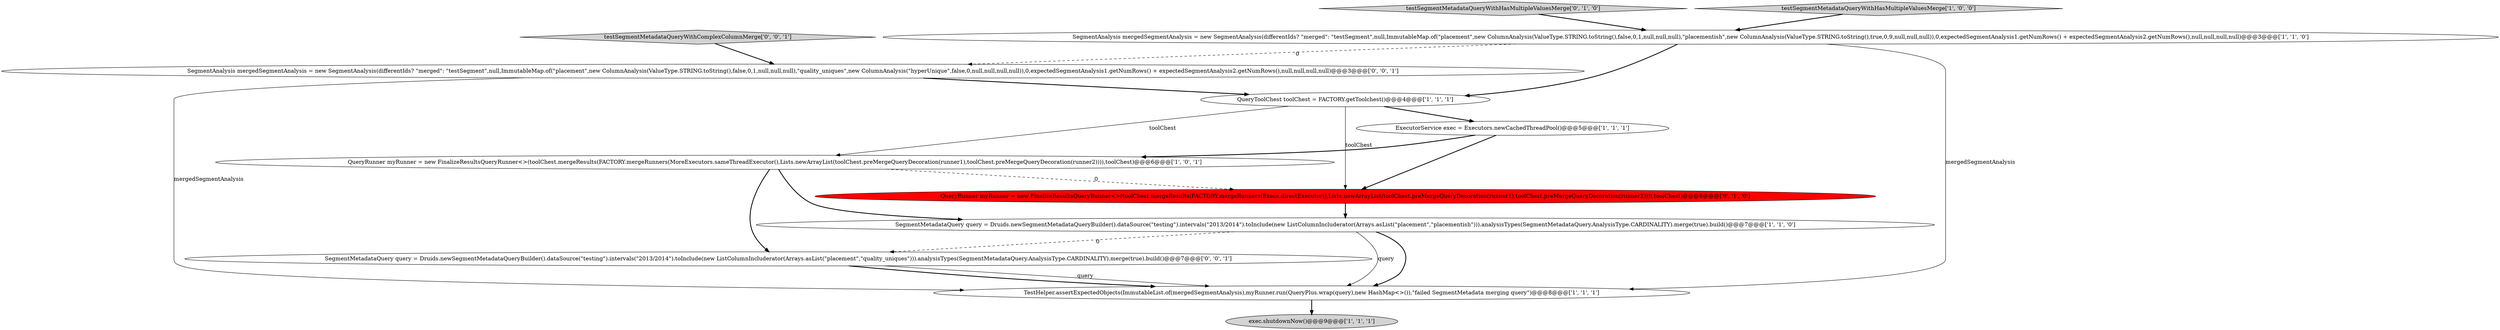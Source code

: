 digraph {
0 [style = filled, label = "exec.shutdownNow()@@@9@@@['1', '1', '1']", fillcolor = lightgray, shape = ellipse image = "AAA0AAABBB1BBB"];
11 [style = filled, label = "SegmentAnalysis mergedSegmentAnalysis = new SegmentAnalysis(differentIds? \"merged\": \"testSegment\",null,ImmutableMap.of(\"placement\",new ColumnAnalysis(ValueType.STRING.toString(),false,0,1,null,null,null),\"quality_uniques\",new ColumnAnalysis(\"hyperUnique\",false,0,null,null,null,null)),0,expectedSegmentAnalysis1.getNumRows() + expectedSegmentAnalysis2.getNumRows(),null,null,null,null)@@@3@@@['0', '0', '1']", fillcolor = white, shape = ellipse image = "AAA0AAABBB3BBB"];
1 [style = filled, label = "TestHelper.assertExpectedObjects(ImmutableList.of(mergedSegmentAnalysis),myRunner.run(QueryPlus.wrap(query),new HashMap<>()),\"failed SegmentMetadata merging query\")@@@8@@@['1', '1', '1']", fillcolor = white, shape = ellipse image = "AAA0AAABBB1BBB"];
7 [style = filled, label = "QueryToolChest toolChest = FACTORY.getToolchest()@@@4@@@['1', '1', '1']", fillcolor = white, shape = ellipse image = "AAA0AAABBB1BBB"];
4 [style = filled, label = "QueryRunner myRunner = new FinalizeResultsQueryRunner<>(toolChest.mergeResults(FACTORY.mergeRunners(MoreExecutors.sameThreadExecutor(),Lists.newArrayList(toolChest.preMergeQueryDecoration(runner1),toolChest.preMergeQueryDecoration(runner2)))),toolChest)@@@6@@@['1', '0', '1']", fillcolor = white, shape = ellipse image = "AAA0AAABBB1BBB"];
6 [style = filled, label = "SegmentAnalysis mergedSegmentAnalysis = new SegmentAnalysis(differentIds? \"merged\": \"testSegment\",null,ImmutableMap.of(\"placement\",new ColumnAnalysis(ValueType.STRING.toString(),false,0,1,null,null,null),\"placementish\",new ColumnAnalysis(ValueType.STRING.toString(),true,0,9,null,null,null)),0,expectedSegmentAnalysis1.getNumRows() + expectedSegmentAnalysis2.getNumRows(),null,null,null,null)@@@3@@@['1', '1', '0']", fillcolor = white, shape = ellipse image = "AAA0AAABBB1BBB"];
12 [style = filled, label = "SegmentMetadataQuery query = Druids.newSegmentMetadataQueryBuilder().dataSource(\"testing\").intervals(\"2013/2014\").toInclude(new ListColumnIncluderator(Arrays.asList(\"placement\",\"quality_uniques\"))).analysisTypes(SegmentMetadataQuery.AnalysisType.CARDINALITY).merge(true).build()@@@7@@@['0', '0', '1']", fillcolor = white, shape = ellipse image = "AAA0AAABBB3BBB"];
9 [style = filled, label = "testSegmentMetadataQueryWithHasMultipleValuesMerge['0', '1', '0']", fillcolor = lightgray, shape = diamond image = "AAA0AAABBB2BBB"];
10 [style = filled, label = "testSegmentMetadataQueryWithComplexColumnMerge['0', '0', '1']", fillcolor = lightgray, shape = diamond image = "AAA0AAABBB3BBB"];
3 [style = filled, label = "SegmentMetadataQuery query = Druids.newSegmentMetadataQueryBuilder().dataSource(\"testing\").intervals(\"2013/2014\").toInclude(new ListColumnIncluderator(Arrays.asList(\"placement\",\"placementish\"))).analysisTypes(SegmentMetadataQuery.AnalysisType.CARDINALITY).merge(true).build()@@@7@@@['1', '1', '0']", fillcolor = white, shape = ellipse image = "AAA0AAABBB1BBB"];
8 [style = filled, label = "QueryRunner myRunner = new FinalizeResultsQueryRunner<>(toolChest.mergeResults(FACTORY.mergeRunners(Execs.directExecutor(),Lists.newArrayList(toolChest.preMergeQueryDecoration(runner1),toolChest.preMergeQueryDecoration(runner2)))),toolChest)@@@6@@@['0', '1', '0']", fillcolor = red, shape = ellipse image = "AAA1AAABBB2BBB"];
5 [style = filled, label = "ExecutorService exec = Executors.newCachedThreadPool()@@@5@@@['1', '1', '1']", fillcolor = white, shape = ellipse image = "AAA0AAABBB1BBB"];
2 [style = filled, label = "testSegmentMetadataQueryWithHasMultipleValuesMerge['1', '0', '0']", fillcolor = lightgray, shape = diamond image = "AAA0AAABBB1BBB"];
4->3 [style = bold, label=""];
5->8 [style = bold, label=""];
6->1 [style = solid, label="mergedSegmentAnalysis"];
7->8 [style = solid, label="toolChest"];
3->1 [style = bold, label=""];
2->6 [style = bold, label=""];
12->1 [style = solid, label="query"];
8->3 [style = bold, label=""];
6->11 [style = dashed, label="0"];
11->1 [style = solid, label="mergedSegmentAnalysis"];
7->4 [style = solid, label="toolChest"];
1->0 [style = bold, label=""];
12->1 [style = bold, label=""];
9->6 [style = bold, label=""];
7->5 [style = bold, label=""];
10->11 [style = bold, label=""];
3->12 [style = dashed, label="0"];
5->4 [style = bold, label=""];
4->8 [style = dashed, label="0"];
4->12 [style = bold, label=""];
6->7 [style = bold, label=""];
11->7 [style = bold, label=""];
3->1 [style = solid, label="query"];
}

